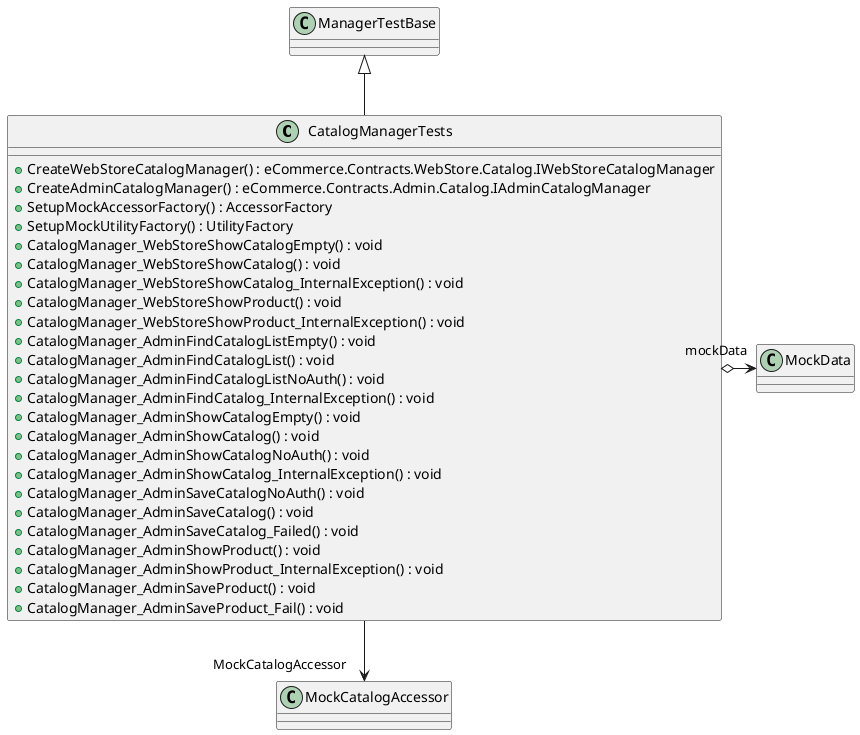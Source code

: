 @startuml
class CatalogManagerTests {
    + CreateWebStoreCatalogManager() : eCommerce.Contracts.WebStore.Catalog.IWebStoreCatalogManager
    + CreateAdminCatalogManager() : eCommerce.Contracts.Admin.Catalog.IAdminCatalogManager
    + SetupMockAccessorFactory() : AccessorFactory
    + SetupMockUtilityFactory() : UtilityFactory
    + CatalogManager_WebStoreShowCatalogEmpty() : void
    + CatalogManager_WebStoreShowCatalog() : void
    + CatalogManager_WebStoreShowCatalog_InternalException() : void
    + CatalogManager_WebStoreShowProduct() : void
    + CatalogManager_WebStoreShowProduct_InternalException() : void
    + CatalogManager_AdminFindCatalogListEmpty() : void
    + CatalogManager_AdminFindCatalogList() : void
    + CatalogManager_AdminFindCatalogListNoAuth() : void
    + CatalogManager_AdminFindCatalog_InternalException() : void
    + CatalogManager_AdminShowCatalogEmpty() : void
    + CatalogManager_AdminShowCatalog() : void
    + CatalogManager_AdminShowCatalogNoAuth() : void
    + CatalogManager_AdminShowCatalog_InternalException() : void
    + CatalogManager_AdminSaveCatalogNoAuth() : void
    + CatalogManager_AdminSaveCatalog() : void
    + CatalogManager_AdminSaveCatalog_Failed() : void
    + CatalogManager_AdminShowProduct() : void
    + CatalogManager_AdminShowProduct_InternalException() : void
    + CatalogManager_AdminSaveProduct() : void
    + CatalogManager_AdminSaveProduct_Fail() : void
}
ManagerTestBase <|-- CatalogManagerTests
CatalogManagerTests o-> "mockData" MockData
CatalogManagerTests --> "MockCatalogAccessor" MockCatalogAccessor
@enduml

